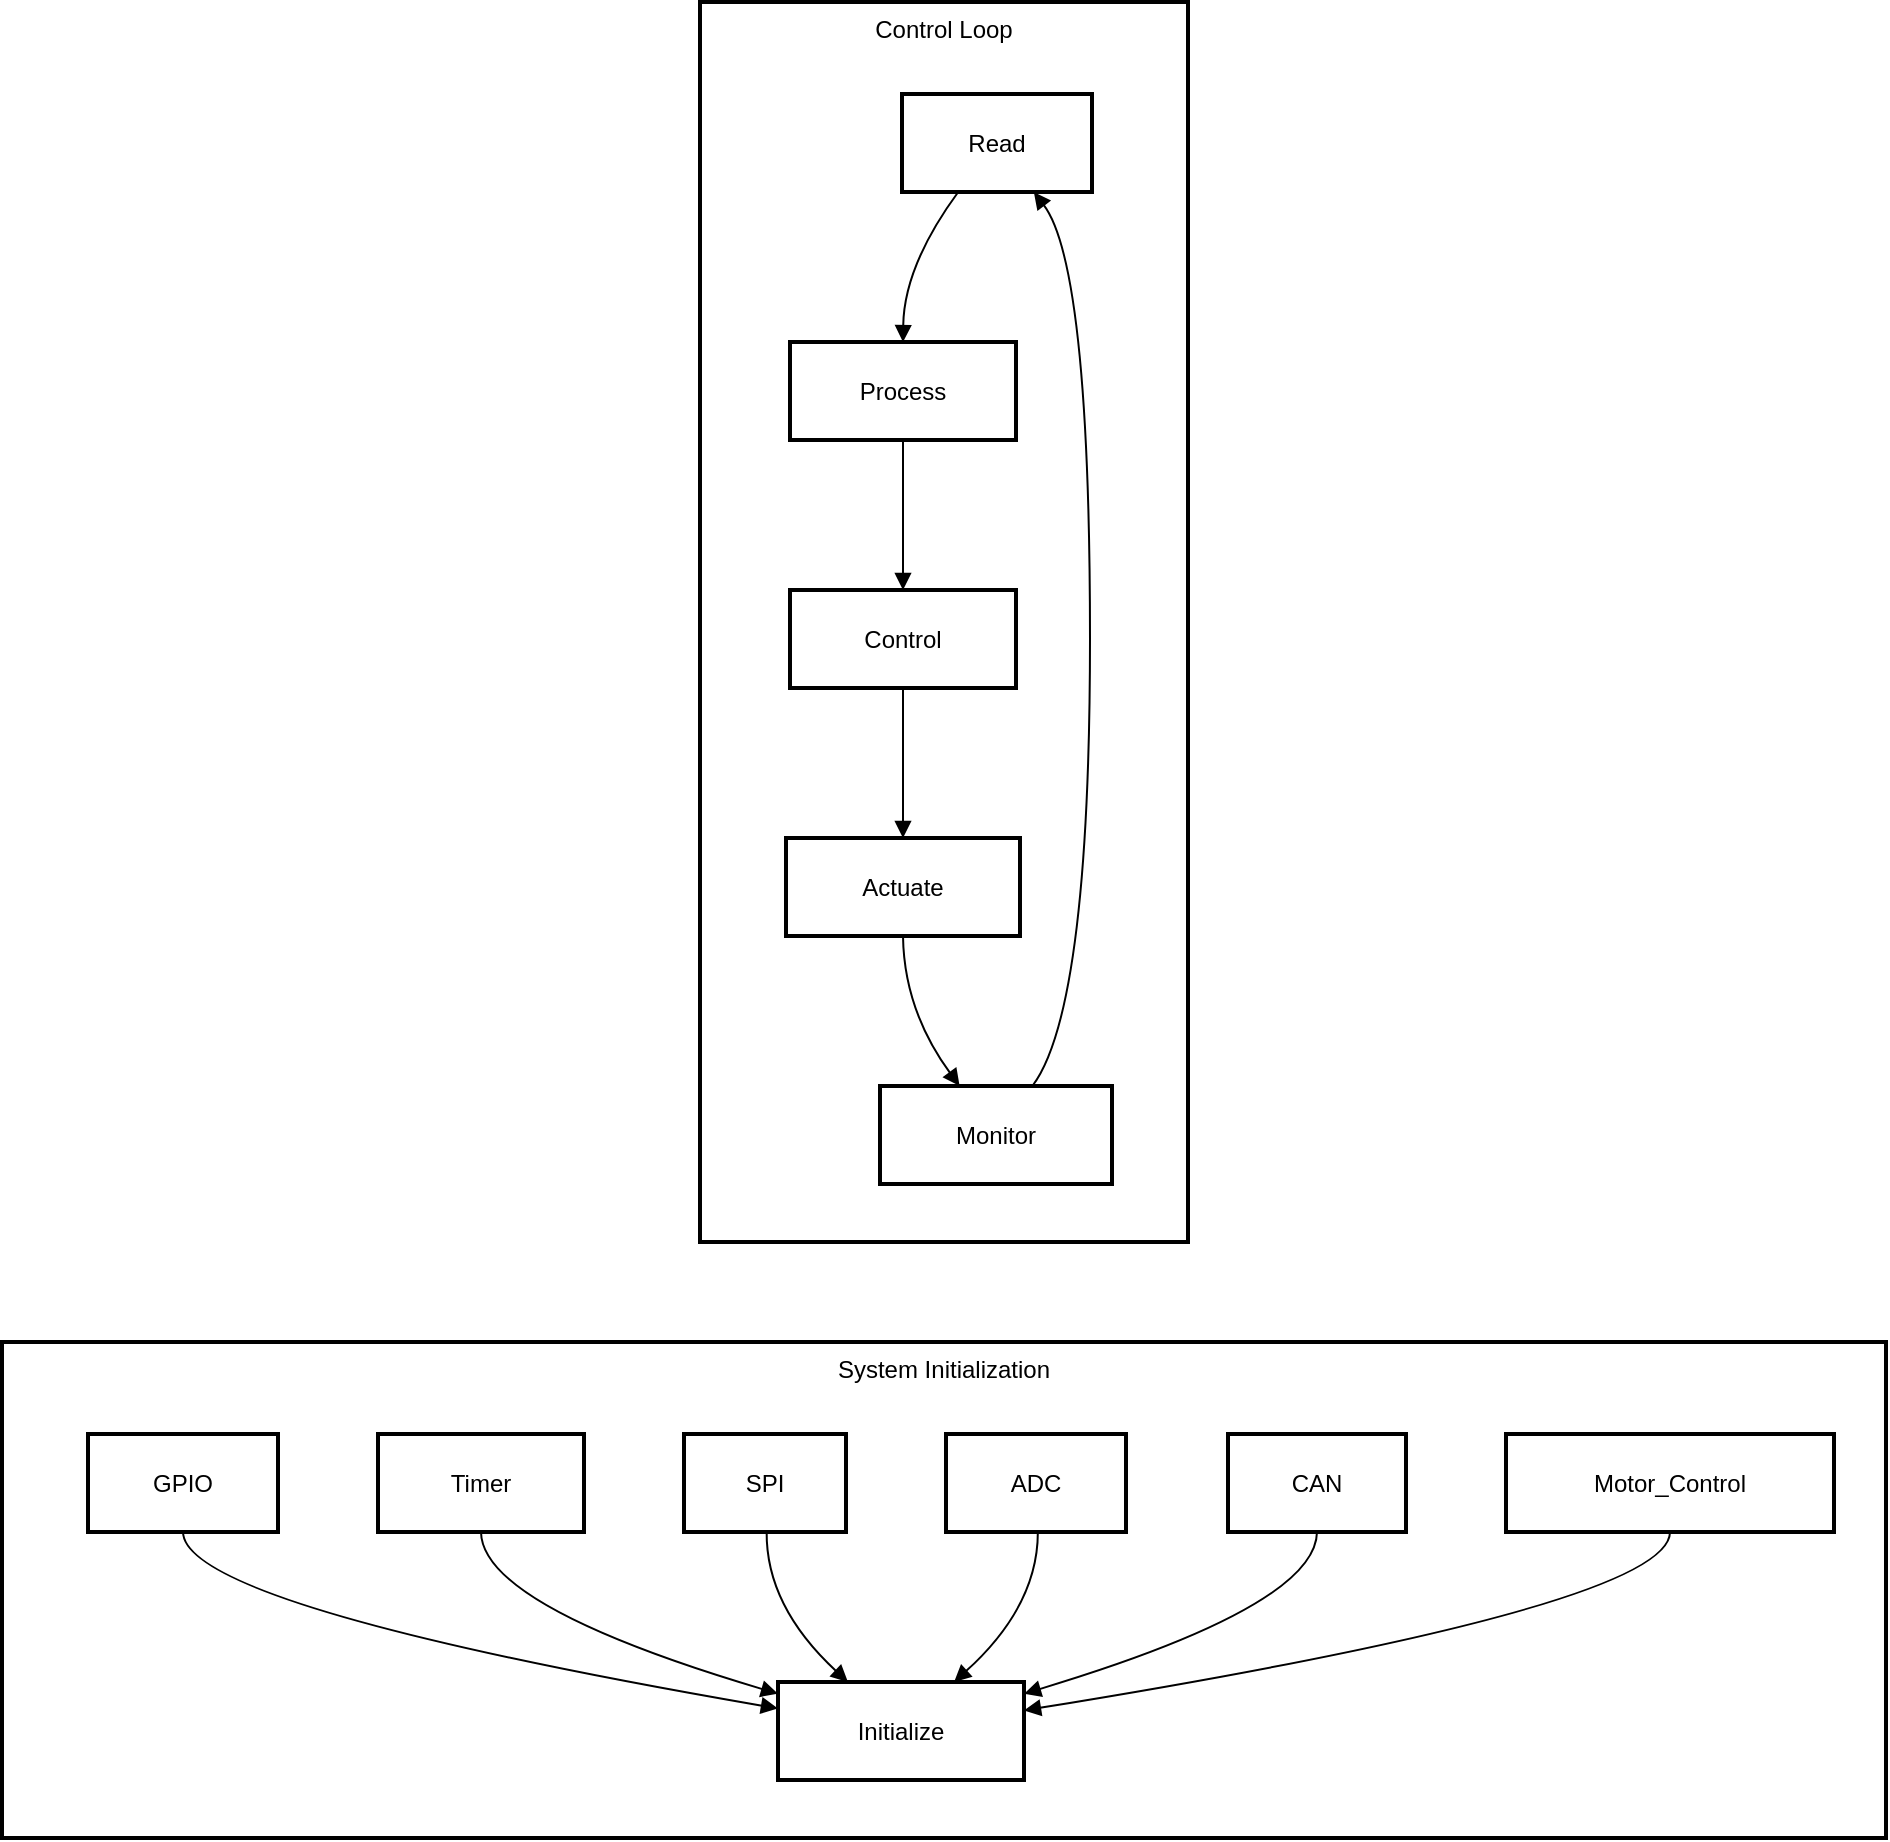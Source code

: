 <mxGraphModel><root><mxCell id="0"/><mxCell id="1" parent="0"/><mxCell id="2" value="Control Loop" style="whiteSpace=wrap;strokeWidth=2;verticalAlign=top;" vertex="1" parent="1"><mxGeometry x="357" y="8" width="244" height="620" as="geometry"/></mxCell><mxCell id="3" value="Read" style="whiteSpace=wrap;strokeWidth=2;" vertex="1" parent="2"><mxGeometry x="101" y="46" width="95" height="49" as="geometry"/></mxCell><mxCell id="4" value="Process" style="whiteSpace=wrap;strokeWidth=2;" vertex="1" parent="2"><mxGeometry x="45" y="170" width="113" height="49" as="geometry"/></mxCell><mxCell id="5" value="Control" style="whiteSpace=wrap;strokeWidth=2;" vertex="1" parent="2"><mxGeometry x="45" y="294" width="113" height="49" as="geometry"/></mxCell><mxCell id="6" value="Actuate" style="whiteSpace=wrap;strokeWidth=2;" vertex="1" parent="2"><mxGeometry x="43" y="418" width="117" height="49" as="geometry"/></mxCell><mxCell id="7" value="Monitor" style="whiteSpace=wrap;strokeWidth=2;" vertex="1" parent="2"><mxGeometry x="90" y="542" width="116" height="49" as="geometry"/></mxCell><mxCell id="8" value="" style="curved=1;startArrow=none;endArrow=block;exitX=0.3;exitY=0.99;entryX=0.5;entryY=-0.01;" edge="1" parent="2" source="3" target="4"><mxGeometry relative="1" as="geometry"><Array as="points"><mxPoint x="102" y="132"/></Array></mxGeometry></mxCell><mxCell id="9" value="" style="curved=1;startArrow=none;endArrow=block;exitX=0.5;exitY=0.99;entryX=0.5;entryY=-0.01;" edge="1" parent="2" source="4" target="5"><mxGeometry relative="1" as="geometry"><Array as="points"/></mxGeometry></mxCell><mxCell id="10" value="" style="curved=1;startArrow=none;endArrow=block;exitX=0.5;exitY=0.99;entryX=0.5;entryY=-0.01;" edge="1" parent="2" source="5" target="6"><mxGeometry relative="1" as="geometry"><Array as="points"/></mxGeometry></mxCell><mxCell id="11" value="" style="curved=1;startArrow=none;endArrow=block;exitX=0.5;exitY=0.99;entryX=0.34;entryY=-0.01;" edge="1" parent="2" source="6" target="7"><mxGeometry relative="1" as="geometry"><Array as="points"><mxPoint x="102" y="504"/></Array></mxGeometry></mxCell><mxCell id="12" value="" style="curved=1;startArrow=none;endArrow=block;exitX=0.66;exitY=-0.01;entryX=0.69;entryY=0.99;" edge="1" parent="2" source="7" target="3"><mxGeometry relative="1" as="geometry"><Array as="points"><mxPoint x="195" y="504"/><mxPoint x="195" y="132"/></Array></mxGeometry></mxCell><mxCell id="13" value="System Initialization" style="whiteSpace=wrap;strokeWidth=2;verticalAlign=top;" vertex="1" parent="1"><mxGeometry x="8" y="678" width="942" height="248" as="geometry"/></mxCell><mxCell id="14" value="GPIO" style="whiteSpace=wrap;strokeWidth=2;" vertex="1" parent="13"><mxGeometry x="43" y="46" width="95" height="49" as="geometry"/></mxCell><mxCell id="15" value="Initialize" style="whiteSpace=wrap;strokeWidth=2;" vertex="1" parent="13"><mxGeometry x="388" y="170" width="123" height="49" as="geometry"/></mxCell><mxCell id="16" value="Timer" style="whiteSpace=wrap;strokeWidth=2;" vertex="1" parent="13"><mxGeometry x="188" y="46" width="103" height="49" as="geometry"/></mxCell><mxCell id="17" value="SPI" style="whiteSpace=wrap;strokeWidth=2;" vertex="1" parent="13"><mxGeometry x="341" y="46" width="81" height="49" as="geometry"/></mxCell><mxCell id="18" value="ADC" style="whiteSpace=wrap;strokeWidth=2;" vertex="1" parent="13"><mxGeometry x="472" y="46" width="90" height="49" as="geometry"/></mxCell><mxCell id="19" value="CAN" style="whiteSpace=wrap;strokeWidth=2;" vertex="1" parent="13"><mxGeometry x="613" y="46" width="89" height="49" as="geometry"/></mxCell><mxCell id="20" value="Motor_Control" style="whiteSpace=wrap;strokeWidth=2;" vertex="1" parent="13"><mxGeometry x="752" y="46" width="164" height="49" as="geometry"/></mxCell><mxCell id="21" value="" style="curved=1;startArrow=none;endArrow=block;exitX=0.5;exitY=0.99;entryX=0;entryY=0.27;" edge="1" parent="13" source="14" target="15"><mxGeometry relative="1" as="geometry"><Array as="points"><mxPoint x="91" y="132"/></Array></mxGeometry></mxCell><mxCell id="22" value="" style="curved=1;startArrow=none;endArrow=block;exitX=0.5;exitY=0.99;entryX=0;entryY=0.12;" edge="1" parent="13" source="16" target="15"><mxGeometry relative="1" as="geometry"><Array as="points"><mxPoint x="240" y="132"/></Array></mxGeometry></mxCell><mxCell id="23" value="" style="curved=1;startArrow=none;endArrow=block;exitX=0.51;exitY=0.99;entryX=0.28;entryY=-0.01;" edge="1" parent="13" source="17" target="15"><mxGeometry relative="1" as="geometry"><Array as="points"><mxPoint x="382" y="132"/></Array></mxGeometry></mxCell><mxCell id="24" value="" style="curved=1;startArrow=none;endArrow=block;exitX=0.51;exitY=0.99;entryX=0.72;entryY=-0.01;" edge="1" parent="13" source="18" target="15"><mxGeometry relative="1" as="geometry"><Array as="points"><mxPoint x="518" y="132"/></Array></mxGeometry></mxCell><mxCell id="25" value="" style="curved=1;startArrow=none;endArrow=block;exitX=0.5;exitY=0.99;entryX=1;entryY=0.12;" edge="1" parent="13" source="19" target="15"><mxGeometry relative="1" as="geometry"><Array as="points"><mxPoint x="657" y="132"/></Array></mxGeometry></mxCell><mxCell id="26" value="" style="curved=1;startArrow=none;endArrow=block;exitX=0.5;exitY=0.99;entryX=1;entryY=0.29;" edge="1" parent="13" source="20" target="15"><mxGeometry relative="1" as="geometry"><Array as="points"><mxPoint x="834" y="132"/></Array></mxGeometry></mxCell></root></mxGraphModel>